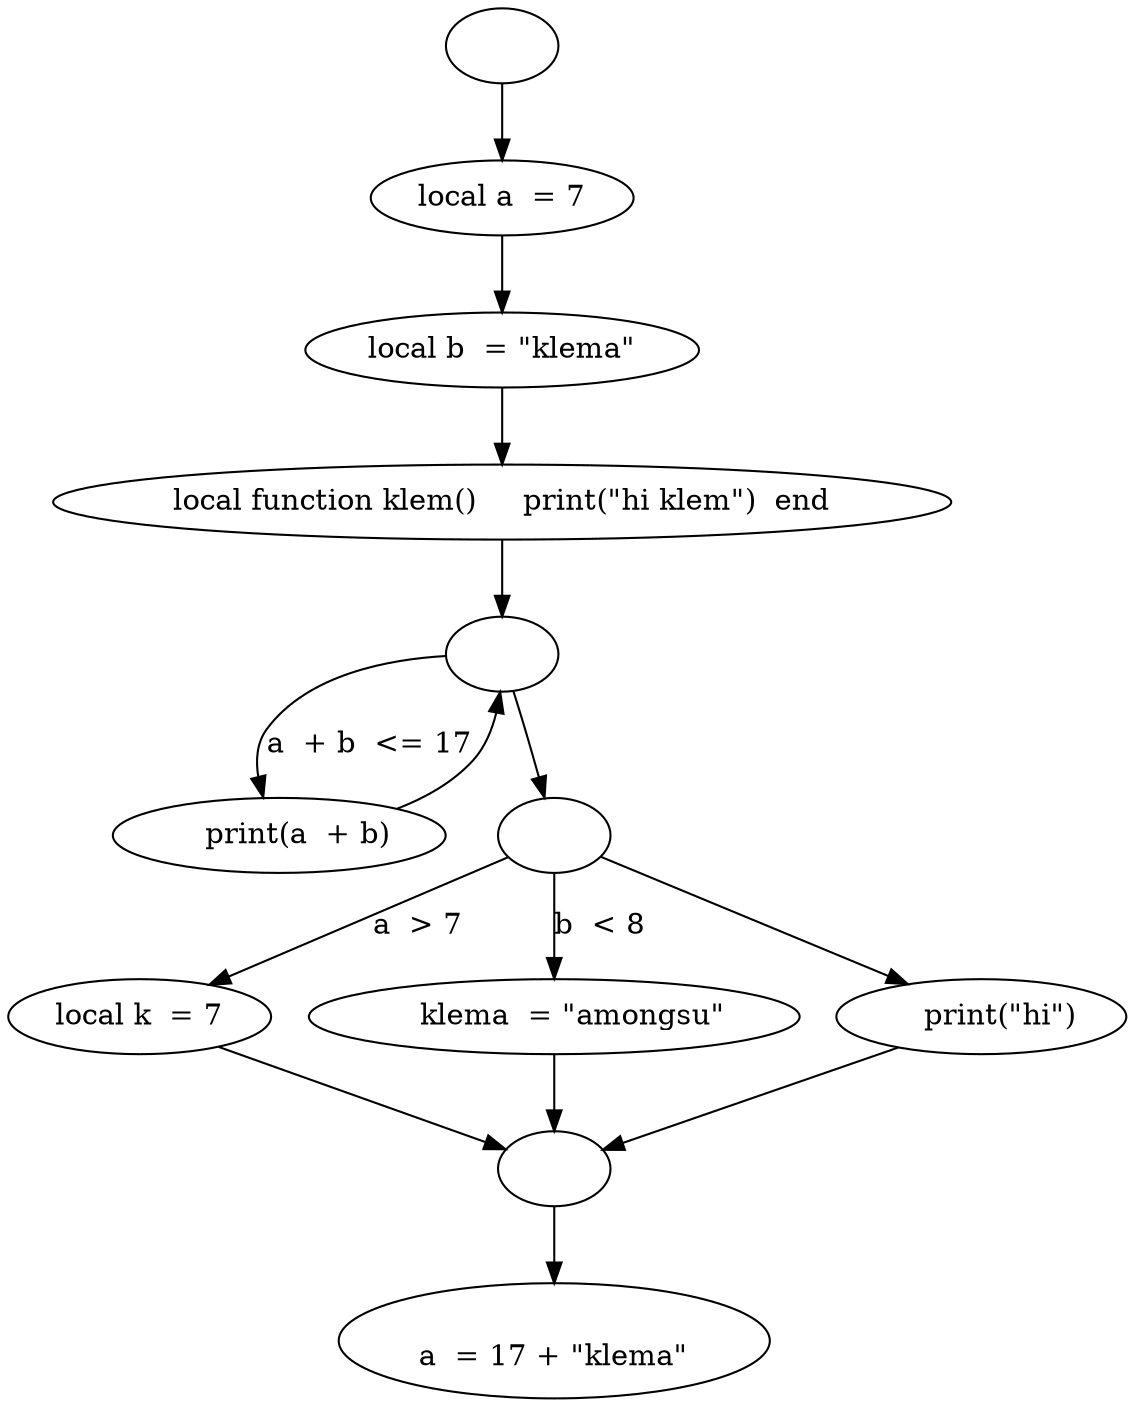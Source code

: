 digraph {
    0 [ label = "" ]
    1 [ label = "local a  = 7" ]
    2 [ label = "local b  = \"klema\"\l" ]
    3 [ label = "local function klem()     print(\"hi klem\")  end" ]
    4 [ label = "" ]
    5 [ label = "    print(a  + b)" ]
    6 [ label = "" ]
    7 [ label = "local k  = 7" ]
    8 [ label = "    klema  = \"amongsu\"\l" ]
    9 [ label = "    print(\"hi\")" ]
    10 [ label = "" ]
    11 [ label = "\la  = 17 + \"klema\"\l" ]
    0 -> 1 [ label = "" ]
    1 -> 2 [ label = "" ]
    2 -> 3 [ label = "" ]
    3 -> 4 [ label = "" ]
    4 -> 5 [ label = "a  + b  <= 17" ]
    5 -> 4 [ label = "" ]
    4 -> 6 [ label = "" ]
    6 -> 7 [ label = "a  > 7" ]
    6 -> 8 [ label = "b  < 8" ]
    6 -> 9 [ label = "" ]
    7 -> 10 [ label = "" ]
    8 -> 10 [ label = "" ]
    9 -> 10 [ label = "" ]
    10 -> 11 [ label = "" ]
}
